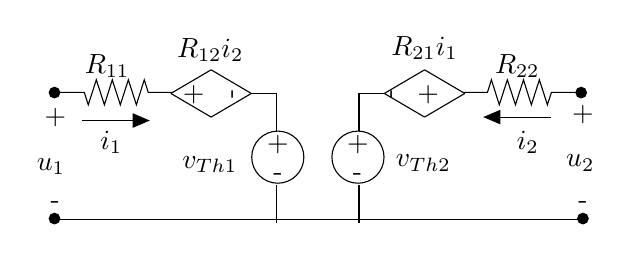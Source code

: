 \begin{tikzpicture}[y=-1cm]
\sf
\draw[black] (7.28,3.176) -- (6.973,3.176) -- (6.922,3.333) -- (6.82,3.016) -- (6.718,3.333) -- (6.618,3.016) -- (6.516,3.333) -- (6.413,3.016) -- (6.311,3.333) -- (6.211,3.016) -- (6.16,3.176) -- (5.851,3.176);
\draw[black] (0.733,3.176) -- (1.04,3.176) -- (1.091,3.333) -- (1.193,3.016) -- (1.296,3.333) -- (1.396,3.016) -- (1.498,3.333) -- (1.6,3.016) -- (1.702,3.333) -- (1.802,3.016) -- (1.853,3.176) -- (2.162,3.176);
\draw[black] (4.516,3.998) circle (0.331cm);
\path (4.516,3.927) node[text=black,anchor=base] {+};
\path (4.511,4.289) node[text=black,anchor=base] {-};
\draw[black] (5.873,3.189) -- (5.362,2.889);
\draw[black] (4.851,3.189) -- (5.362,2.889);
\draw[black] (5.873,3.189) -- (5.362,3.489);
\draw[black] (4.851,3.189) -- (5.362,3.489);
\path (5.496,3.2) node[text=black,anchor=base,rotate=90.0] {+};
\path (5.018,3.2) node[text=black,anchor=base,rotate=90.0] {-};
\filldraw[black] (7.351,3.178) circle (0.067cm);
\draw[black] (4.529,4.833) -- (4.529,4.356);
\draw[black] (4.529,3.667) -- (4.529,3.189) -- (4.851,3.189);
\draw[black] (3.498,3.998) circle (0.331cm);
\path (3.498,3.927) node[text=black,anchor=base] {+};
\path (3.502,4.289) node[text=black,anchor=base] {-};
\draw[black] (2.14,3.189) -- (2.651,2.889);
\draw[black] (3.162,3.189) -- (2.651,2.889);
\draw[black] (2.14,3.189) -- (2.651,3.489);
\draw[black] (3.162,3.189) -- (2.651,3.489);
\path (2.518,3.2) node[text=black,anchor=base,rotate=90.0] {+};
\path (2.996,3.2) node[text=black,anchor=base,rotate=90.0] {-};
\filldraw[black] (0.662,3.178) circle (0.067cm);
\filldraw[black] (0.662,4.778) circle (0.067cm);
\filldraw[black] (7.373,4.778) circle (0.067cm);
\draw[black] (3.484,4.833) -- (3.484,4.356);
\draw[black] (3.484,3.667) -- (3.484,3.189) -- (3.162,3.189);
\draw[black] (0.673,4.789) -- (7.362,4.789);
\draw[arrows=-triangle 45,black] (1.007,3.533) -- (1.873,3.533);
\draw[arrows=-triangle 45,black] (6.962,3.489) -- (6.107,3.489);
\path (1.329,2.933) node[text=black,anchor=base] {$R_{11}$};
\path (6.54,2.933) node[text=black,anchor=base] {$R_{22}$};
\path (0.673,3.578) node[text=black,anchor=base] {+};
\path (0.673,4.656) node[text=black,anchor=base] {-};
\path (7.373,3.544) node[text=black,anchor=base] {+};
\path (7.373,4.656) node[text=black,anchor=base] {-};
\path (0.618,4.167) node[text=black,anchor=base] {$u_1$};
\path (7.34,4.122) node[text=black,anchor=base] {$u_2$};
\path (1.384,3.9) node[text=black,anchor=base] {$i_1$};
\path (6.673,3.9) node[text=black,anchor=base] {$i_2$};
\path (2.64,2.733) node[text=black,anchor=base] {$R_{12}i_2$};
\path (5.362,2.711) node[text=black,anchor=base] {$R_{21}i_1$};
\path (3.107,4.144) node[text=black,anchor=base east] {$v_{Th1}$};
\path (4.873,4.122) node[text=black,anchor=base west] {$v_{Th2}$};

\end{tikzpicture}%

%% Configure (x)emacs for this file ...
%% Local Variables:
%% mode: latex
%% End: